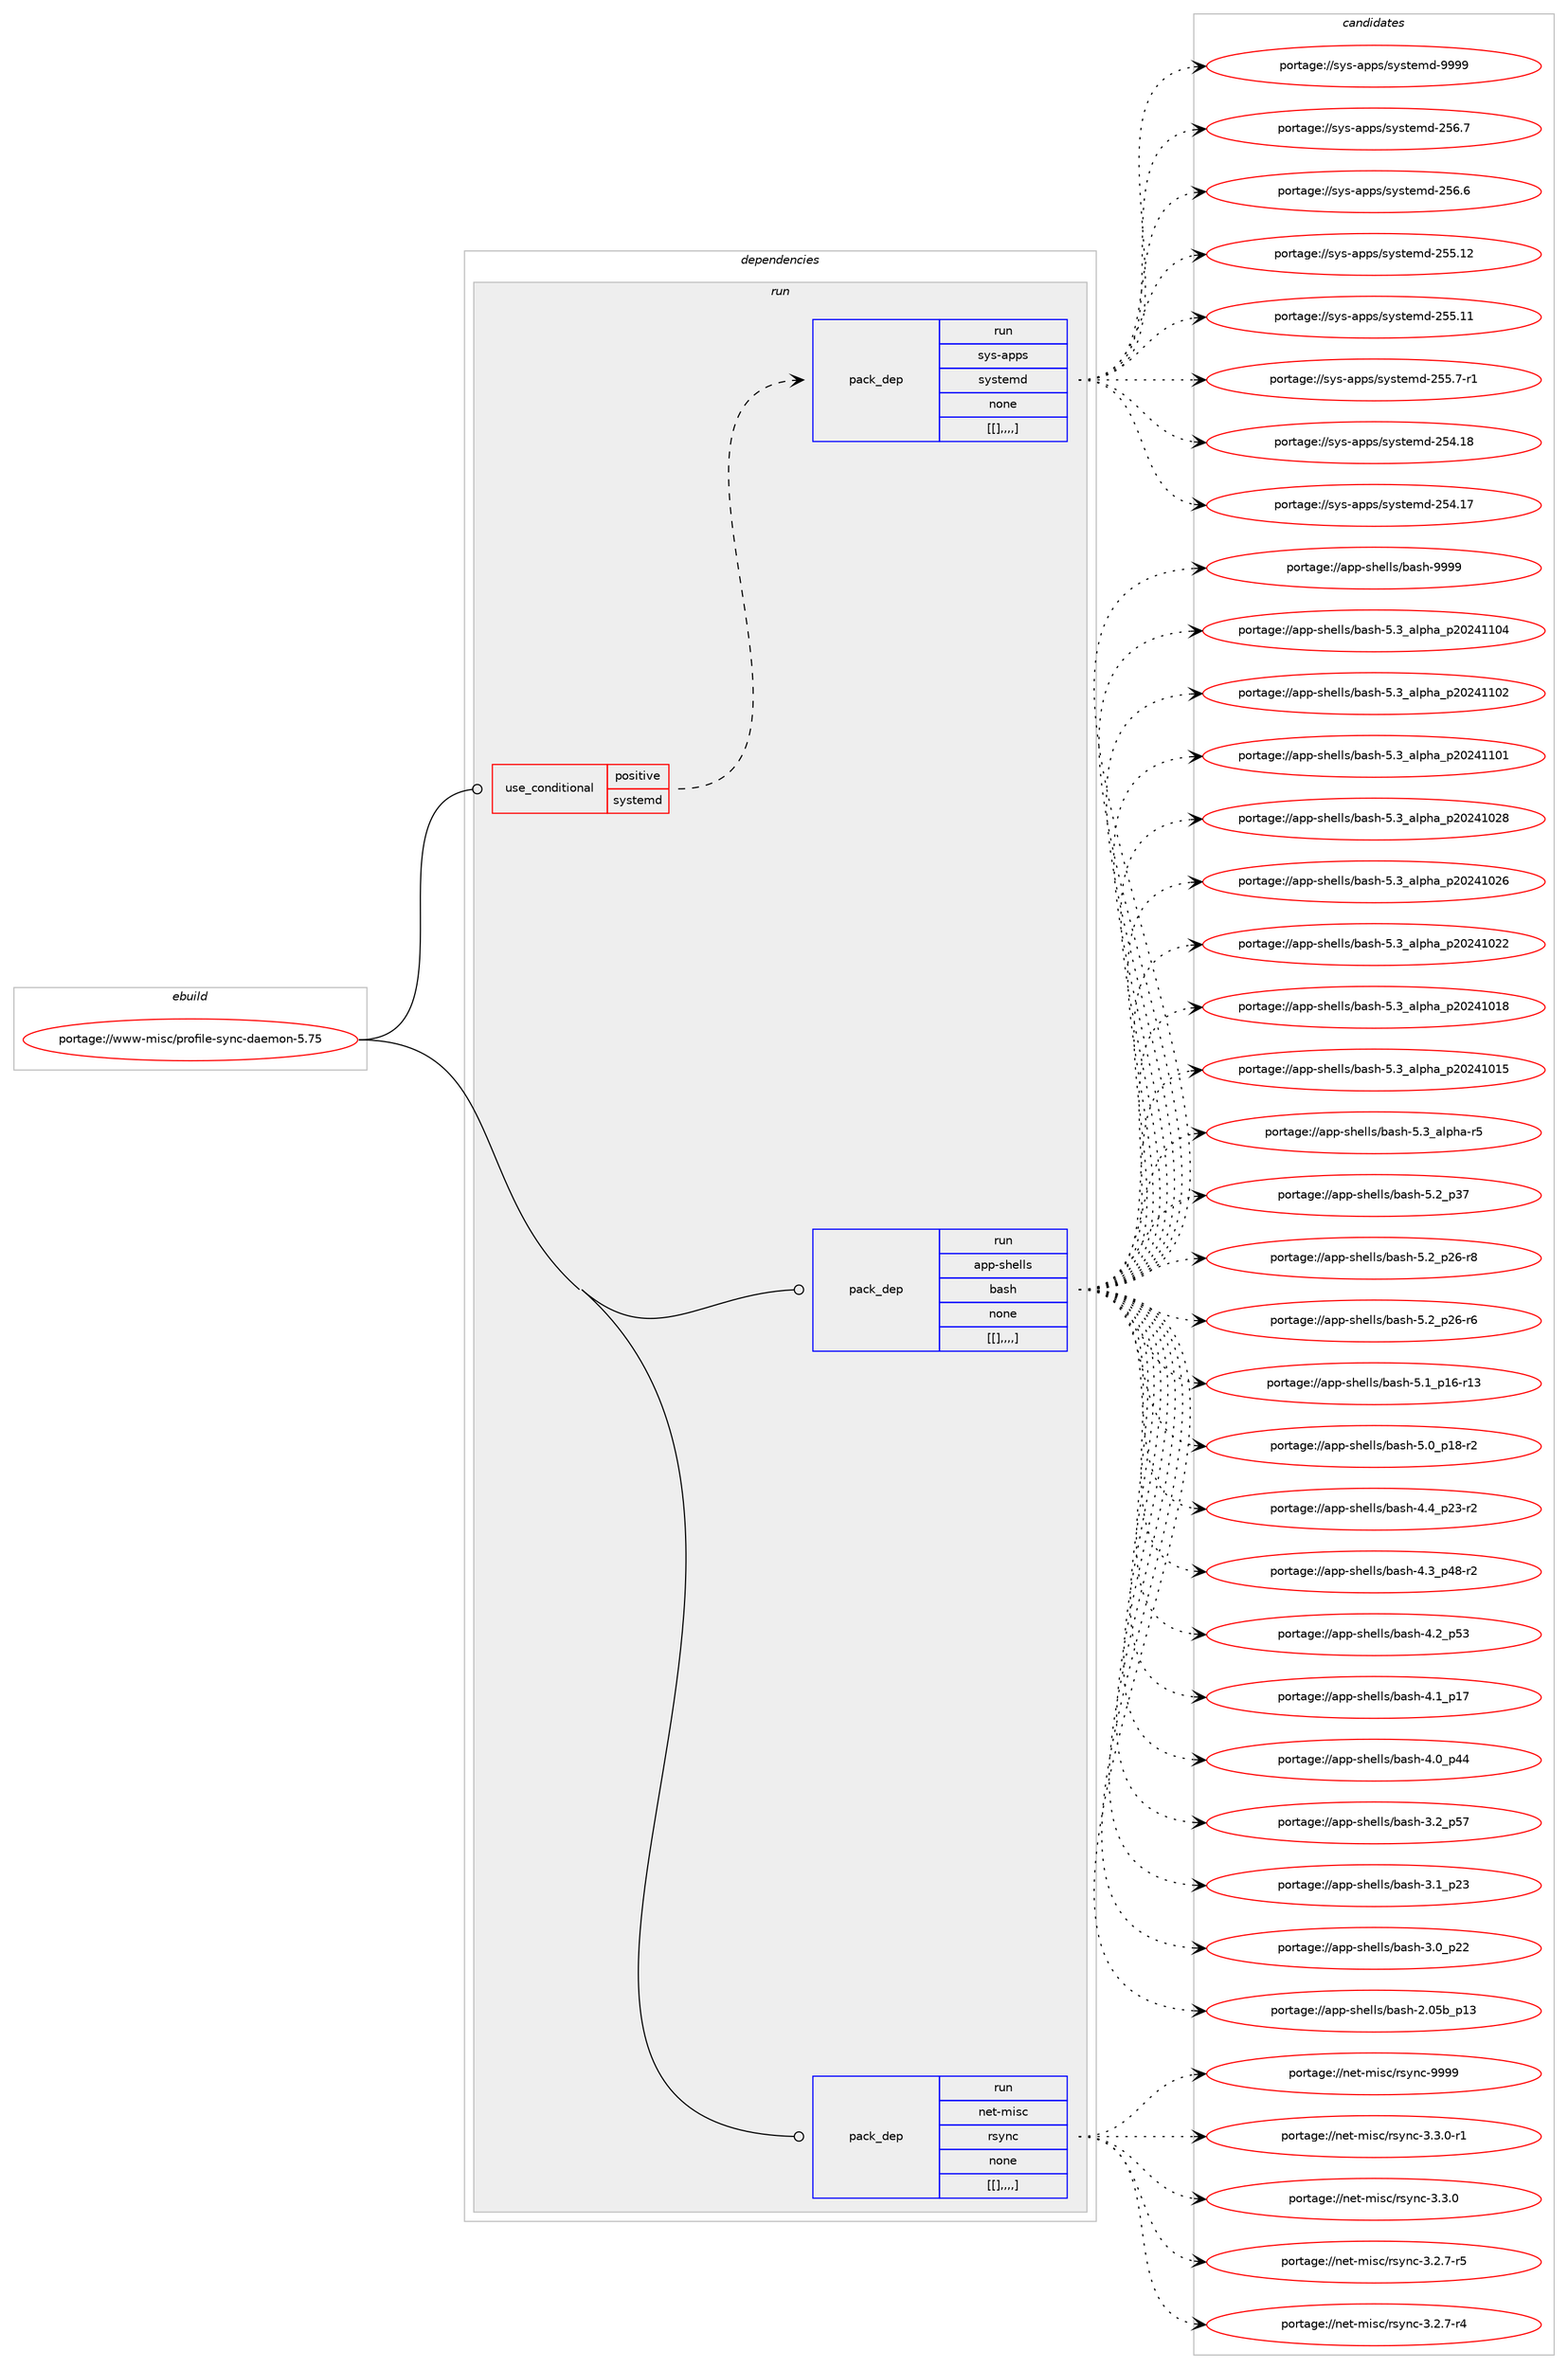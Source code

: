 digraph prolog {

# *************
# Graph options
# *************

newrank=true;
concentrate=true;
compound=true;
graph [rankdir=LR,fontname=Helvetica,fontsize=10,ranksep=1.5];#, ranksep=2.5, nodesep=0.2];
edge  [arrowhead=vee];
node  [fontname=Helvetica,fontsize=10];

# **********
# The ebuild
# **********

subgraph cluster_leftcol {
color=gray;
label=<<i>ebuild</i>>;
id [label="portage://www-misc/profile-sync-daemon-5.75", color=red, width=4, href="../www-misc/profile-sync-daemon-5.75.svg"];
}

# ****************
# The dependencies
# ****************

subgraph cluster_midcol {
color=gray;
label=<<i>dependencies</i>>;
subgraph cluster_compile {
fillcolor="#eeeeee";
style=filled;
label=<<i>compile</i>>;
}
subgraph cluster_compileandrun {
fillcolor="#eeeeee";
style=filled;
label=<<i>compile and run</i>>;
}
subgraph cluster_run {
fillcolor="#eeeeee";
style=filled;
label=<<i>run</i>>;
subgraph cond342 {
dependency2356 [label=<<TABLE BORDER="0" CELLBORDER="1" CELLSPACING="0" CELLPADDING="4"><TR><TD ROWSPAN="3" CELLPADDING="10">use_conditional</TD></TR><TR><TD>positive</TD></TR><TR><TD>systemd</TD></TR></TABLE>>, shape=none, color=red];
subgraph pack1867 {
dependency2357 [label=<<TABLE BORDER="0" CELLBORDER="1" CELLSPACING="0" CELLPADDING="4" WIDTH="220"><TR><TD ROWSPAN="6" CELLPADDING="30">pack_dep</TD></TR><TR><TD WIDTH="110">run</TD></TR><TR><TD>sys-apps</TD></TR><TR><TD>systemd</TD></TR><TR><TD>none</TD></TR><TR><TD>[[],,,,]</TD></TR></TABLE>>, shape=none, color=blue];
}
dependency2356:e -> dependency2357:w [weight=20,style="dashed",arrowhead="vee"];
}
id:e -> dependency2356:w [weight=20,style="solid",arrowhead="odot"];
subgraph pack1868 {
dependency2358 [label=<<TABLE BORDER="0" CELLBORDER="1" CELLSPACING="0" CELLPADDING="4" WIDTH="220"><TR><TD ROWSPAN="6" CELLPADDING="30">pack_dep</TD></TR><TR><TD WIDTH="110">run</TD></TR><TR><TD>app-shells</TD></TR><TR><TD>bash</TD></TR><TR><TD>none</TD></TR><TR><TD>[[],,,,]</TD></TR></TABLE>>, shape=none, color=blue];
}
id:e -> dependency2358:w [weight=20,style="solid",arrowhead="odot"];
subgraph pack1869 {
dependency2359 [label=<<TABLE BORDER="0" CELLBORDER="1" CELLSPACING="0" CELLPADDING="4" WIDTH="220"><TR><TD ROWSPAN="6" CELLPADDING="30">pack_dep</TD></TR><TR><TD WIDTH="110">run</TD></TR><TR><TD>net-misc</TD></TR><TR><TD>rsync</TD></TR><TR><TD>none</TD></TR><TR><TD>[[],,,,]</TD></TR></TABLE>>, shape=none, color=blue];
}
id:e -> dependency2359:w [weight=20,style="solid",arrowhead="odot"];
}
}

# **************
# The candidates
# **************

subgraph cluster_choices {
rank=same;
color=gray;
label=<<i>candidates</i>>;

subgraph choice1867 {
color=black;
nodesep=1;
choice1151211154597112112115471151211151161011091004557575757 [label="portage://sys-apps/systemd-9999", color=red, width=4,href="../sys-apps/systemd-9999.svg"];
choice115121115459711211211547115121115116101109100455053544655 [label="portage://sys-apps/systemd-256.7", color=red, width=4,href="../sys-apps/systemd-256.7.svg"];
choice115121115459711211211547115121115116101109100455053544654 [label="portage://sys-apps/systemd-256.6", color=red, width=4,href="../sys-apps/systemd-256.6.svg"];
choice11512111545971121121154711512111511610110910045505353464950 [label="portage://sys-apps/systemd-255.12", color=red, width=4,href="../sys-apps/systemd-255.12.svg"];
choice11512111545971121121154711512111511610110910045505353464949 [label="portage://sys-apps/systemd-255.11", color=red, width=4,href="../sys-apps/systemd-255.11.svg"];
choice1151211154597112112115471151211151161011091004550535346554511449 [label="portage://sys-apps/systemd-255.7-r1", color=red, width=4,href="../sys-apps/systemd-255.7-r1.svg"];
choice11512111545971121121154711512111511610110910045505352464956 [label="portage://sys-apps/systemd-254.18", color=red, width=4,href="../sys-apps/systemd-254.18.svg"];
choice11512111545971121121154711512111511610110910045505352464955 [label="portage://sys-apps/systemd-254.17", color=red, width=4,href="../sys-apps/systemd-254.17.svg"];
dependency2357:e -> choice1151211154597112112115471151211151161011091004557575757:w [style=dotted,weight="100"];
dependency2357:e -> choice115121115459711211211547115121115116101109100455053544655:w [style=dotted,weight="100"];
dependency2357:e -> choice115121115459711211211547115121115116101109100455053544654:w [style=dotted,weight="100"];
dependency2357:e -> choice11512111545971121121154711512111511610110910045505353464950:w [style=dotted,weight="100"];
dependency2357:e -> choice11512111545971121121154711512111511610110910045505353464949:w [style=dotted,weight="100"];
dependency2357:e -> choice1151211154597112112115471151211151161011091004550535346554511449:w [style=dotted,weight="100"];
dependency2357:e -> choice11512111545971121121154711512111511610110910045505352464956:w [style=dotted,weight="100"];
dependency2357:e -> choice11512111545971121121154711512111511610110910045505352464955:w [style=dotted,weight="100"];
}
subgraph choice1870 {
color=black;
nodesep=1;
choice97112112451151041011081081154798971151044557575757 [label="portage://app-shells/bash-9999", color=red, width=4,href="../app-shells/bash-9999.svg"];
choice971121124511510410110810811547989711510445534651959710811210497951125048505249494852 [label="portage://app-shells/bash-5.3_alpha_p20241104", color=red, width=4,href="../app-shells/bash-5.3_alpha_p20241104.svg"];
choice971121124511510410110810811547989711510445534651959710811210497951125048505249494850 [label="portage://app-shells/bash-5.3_alpha_p20241102", color=red, width=4,href="../app-shells/bash-5.3_alpha_p20241102.svg"];
choice971121124511510410110810811547989711510445534651959710811210497951125048505249494849 [label="portage://app-shells/bash-5.3_alpha_p20241101", color=red, width=4,href="../app-shells/bash-5.3_alpha_p20241101.svg"];
choice971121124511510410110810811547989711510445534651959710811210497951125048505249485056 [label="portage://app-shells/bash-5.3_alpha_p20241028", color=red, width=4,href="../app-shells/bash-5.3_alpha_p20241028.svg"];
choice971121124511510410110810811547989711510445534651959710811210497951125048505249485054 [label="portage://app-shells/bash-5.3_alpha_p20241026", color=red, width=4,href="../app-shells/bash-5.3_alpha_p20241026.svg"];
choice971121124511510410110810811547989711510445534651959710811210497951125048505249485050 [label="portage://app-shells/bash-5.3_alpha_p20241022", color=red, width=4,href="../app-shells/bash-5.3_alpha_p20241022.svg"];
choice971121124511510410110810811547989711510445534651959710811210497951125048505249484956 [label="portage://app-shells/bash-5.3_alpha_p20241018", color=red, width=4,href="../app-shells/bash-5.3_alpha_p20241018.svg"];
choice971121124511510410110810811547989711510445534651959710811210497951125048505249484953 [label="portage://app-shells/bash-5.3_alpha_p20241015", color=red, width=4,href="../app-shells/bash-5.3_alpha_p20241015.svg"];
choice9711211245115104101108108115479897115104455346519597108112104974511453 [label="portage://app-shells/bash-5.3_alpha-r5", color=red, width=4,href="../app-shells/bash-5.3_alpha-r5.svg"];
choice971121124511510410110810811547989711510445534650951125155 [label="portage://app-shells/bash-5.2_p37", color=red, width=4,href="../app-shells/bash-5.2_p37.svg"];
choice9711211245115104101108108115479897115104455346509511250544511456 [label="portage://app-shells/bash-5.2_p26-r8", color=red, width=4,href="../app-shells/bash-5.2_p26-r8.svg"];
choice9711211245115104101108108115479897115104455346509511250544511454 [label="portage://app-shells/bash-5.2_p26-r6", color=red, width=4,href="../app-shells/bash-5.2_p26-r6.svg"];
choice971121124511510410110810811547989711510445534649951124954451144951 [label="portage://app-shells/bash-5.1_p16-r13", color=red, width=4,href="../app-shells/bash-5.1_p16-r13.svg"];
choice9711211245115104101108108115479897115104455346489511249564511450 [label="portage://app-shells/bash-5.0_p18-r2", color=red, width=4,href="../app-shells/bash-5.0_p18-r2.svg"];
choice9711211245115104101108108115479897115104455246529511250514511450 [label="portage://app-shells/bash-4.4_p23-r2", color=red, width=4,href="../app-shells/bash-4.4_p23-r2.svg"];
choice9711211245115104101108108115479897115104455246519511252564511450 [label="portage://app-shells/bash-4.3_p48-r2", color=red, width=4,href="../app-shells/bash-4.3_p48-r2.svg"];
choice971121124511510410110810811547989711510445524650951125351 [label="portage://app-shells/bash-4.2_p53", color=red, width=4,href="../app-shells/bash-4.2_p53.svg"];
choice971121124511510410110810811547989711510445524649951124955 [label="portage://app-shells/bash-4.1_p17", color=red, width=4,href="../app-shells/bash-4.1_p17.svg"];
choice971121124511510410110810811547989711510445524648951125252 [label="portage://app-shells/bash-4.0_p44", color=red, width=4,href="../app-shells/bash-4.0_p44.svg"];
choice971121124511510410110810811547989711510445514650951125355 [label="portage://app-shells/bash-3.2_p57", color=red, width=4,href="../app-shells/bash-3.2_p57.svg"];
choice971121124511510410110810811547989711510445514649951125051 [label="portage://app-shells/bash-3.1_p23", color=red, width=4,href="../app-shells/bash-3.1_p23.svg"];
choice971121124511510410110810811547989711510445514648951125050 [label="portage://app-shells/bash-3.0_p22", color=red, width=4,href="../app-shells/bash-3.0_p22.svg"];
choice9711211245115104101108108115479897115104455046485398951124951 [label="portage://app-shells/bash-2.05b_p13", color=red, width=4,href="../app-shells/bash-2.05b_p13.svg"];
dependency2358:e -> choice97112112451151041011081081154798971151044557575757:w [style=dotted,weight="100"];
dependency2358:e -> choice971121124511510410110810811547989711510445534651959710811210497951125048505249494852:w [style=dotted,weight="100"];
dependency2358:e -> choice971121124511510410110810811547989711510445534651959710811210497951125048505249494850:w [style=dotted,weight="100"];
dependency2358:e -> choice971121124511510410110810811547989711510445534651959710811210497951125048505249494849:w [style=dotted,weight="100"];
dependency2358:e -> choice971121124511510410110810811547989711510445534651959710811210497951125048505249485056:w [style=dotted,weight="100"];
dependency2358:e -> choice971121124511510410110810811547989711510445534651959710811210497951125048505249485054:w [style=dotted,weight="100"];
dependency2358:e -> choice971121124511510410110810811547989711510445534651959710811210497951125048505249485050:w [style=dotted,weight="100"];
dependency2358:e -> choice971121124511510410110810811547989711510445534651959710811210497951125048505249484956:w [style=dotted,weight="100"];
dependency2358:e -> choice971121124511510410110810811547989711510445534651959710811210497951125048505249484953:w [style=dotted,weight="100"];
dependency2358:e -> choice9711211245115104101108108115479897115104455346519597108112104974511453:w [style=dotted,weight="100"];
dependency2358:e -> choice971121124511510410110810811547989711510445534650951125155:w [style=dotted,weight="100"];
dependency2358:e -> choice9711211245115104101108108115479897115104455346509511250544511456:w [style=dotted,weight="100"];
dependency2358:e -> choice9711211245115104101108108115479897115104455346509511250544511454:w [style=dotted,weight="100"];
dependency2358:e -> choice971121124511510410110810811547989711510445534649951124954451144951:w [style=dotted,weight="100"];
dependency2358:e -> choice9711211245115104101108108115479897115104455346489511249564511450:w [style=dotted,weight="100"];
dependency2358:e -> choice9711211245115104101108108115479897115104455246529511250514511450:w [style=dotted,weight="100"];
dependency2358:e -> choice9711211245115104101108108115479897115104455246519511252564511450:w [style=dotted,weight="100"];
dependency2358:e -> choice971121124511510410110810811547989711510445524650951125351:w [style=dotted,weight="100"];
dependency2358:e -> choice971121124511510410110810811547989711510445524649951124955:w [style=dotted,weight="100"];
dependency2358:e -> choice971121124511510410110810811547989711510445524648951125252:w [style=dotted,weight="100"];
dependency2358:e -> choice971121124511510410110810811547989711510445514650951125355:w [style=dotted,weight="100"];
dependency2358:e -> choice971121124511510410110810811547989711510445514649951125051:w [style=dotted,weight="100"];
dependency2358:e -> choice971121124511510410110810811547989711510445514648951125050:w [style=dotted,weight="100"];
dependency2358:e -> choice9711211245115104101108108115479897115104455046485398951124951:w [style=dotted,weight="100"];
}
subgraph choice1871 {
color=black;
nodesep=1;
choice110101116451091051159947114115121110994557575757 [label="portage://net-misc/rsync-9999", color=red, width=4,href="../net-misc/rsync-9999.svg"];
choice110101116451091051159947114115121110994551465146484511449 [label="portage://net-misc/rsync-3.3.0-r1", color=red, width=4,href="../net-misc/rsync-3.3.0-r1.svg"];
choice11010111645109105115994711411512111099455146514648 [label="portage://net-misc/rsync-3.3.0", color=red, width=4,href="../net-misc/rsync-3.3.0.svg"];
choice110101116451091051159947114115121110994551465046554511453 [label="portage://net-misc/rsync-3.2.7-r5", color=red, width=4,href="../net-misc/rsync-3.2.7-r5.svg"];
choice110101116451091051159947114115121110994551465046554511452 [label="portage://net-misc/rsync-3.2.7-r4", color=red, width=4,href="../net-misc/rsync-3.2.7-r4.svg"];
dependency2359:e -> choice110101116451091051159947114115121110994557575757:w [style=dotted,weight="100"];
dependency2359:e -> choice110101116451091051159947114115121110994551465146484511449:w [style=dotted,weight="100"];
dependency2359:e -> choice11010111645109105115994711411512111099455146514648:w [style=dotted,weight="100"];
dependency2359:e -> choice110101116451091051159947114115121110994551465046554511453:w [style=dotted,weight="100"];
dependency2359:e -> choice110101116451091051159947114115121110994551465046554511452:w [style=dotted,weight="100"];
}
}

}
